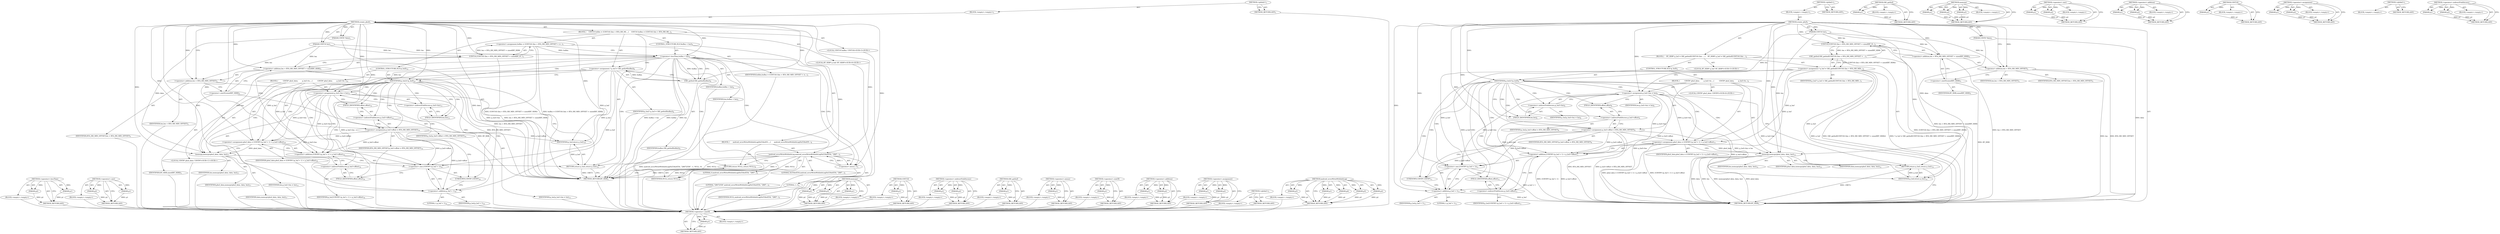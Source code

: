 digraph "android_errorWriteWithInfoLog" {
vulnerable_97 [label=<(METHOD,&lt;operator&gt;.sizeOf)>];
vulnerable_98 [label=<(PARAM,p1)>];
vulnerable_99 [label=<(BLOCK,&lt;empty&gt;,&lt;empty&gt;)>];
vulnerable_100 [label=<(METHOD_RETURN,ANY)>];
vulnerable_6 [label=<(METHOD,&lt;global&gt;)<SUB>1</SUB>>];
vulnerable_7 [label=<(BLOCK,&lt;empty&gt;,&lt;empty&gt;)<SUB>1</SUB>>];
vulnerable_8 [label=<(METHOD,create_pbuf)<SUB>1</SUB>>];
vulnerable_9 [label=<(PARAM,UINT16 len)<SUB>1</SUB>>];
vulnerable_10 [label=<(PARAM,UINT8 *data)<SUB>1</SUB>>];
vulnerable_11 [label=<(BLOCK,{
    BT_HDR* p_buf = GKI_getbuf((UINT16) (len ...,{
    BT_HDR* p_buf = GKI_getbuf((UINT16) (len ...)<SUB>2</SUB>>];
vulnerable_12 [label="<(LOCAL,BT_HDR* p_buf: BT_HDR*)<SUB>3</SUB>>"];
vulnerable_13 [label=<(&lt;operator&gt;.assignment,* p_buf = GKI_getbuf((UINT16) (len + BTA_HH_MIN...)<SUB>3</SUB>>];
vulnerable_14 [label=<(IDENTIFIER,p_buf,* p_buf = GKI_getbuf((UINT16) (len + BTA_HH_MIN...)<SUB>3</SUB>>];
vulnerable_15 [label=<(GKI_getbuf,GKI_getbuf((UINT16) (len + BTA_HH_MIN_OFFSET + ...)<SUB>3</SUB>>];
vulnerable_16 [label=<(UINT16,(UINT16) (len + BTA_HH_MIN_OFFSET + sizeof(BT_H...)<SUB>3</SUB>>];
vulnerable_17 [label=<(&lt;operator&gt;.addition,len + BTA_HH_MIN_OFFSET + sizeof(BT_HDR))<SUB>3</SUB>>];
vulnerable_18 [label=<(&lt;operator&gt;.addition,len + BTA_HH_MIN_OFFSET)<SUB>3</SUB>>];
vulnerable_19 [label=<(IDENTIFIER,len,len + BTA_HH_MIN_OFFSET)<SUB>3</SUB>>];
vulnerable_20 [label=<(IDENTIFIER,BTA_HH_MIN_OFFSET,len + BTA_HH_MIN_OFFSET)<SUB>3</SUB>>];
vulnerable_21 [label=<(&lt;operator&gt;.sizeOf,sizeof(BT_HDR))<SUB>3</SUB>>];
vulnerable_22 [label=<(IDENTIFIER,BT_HDR,sizeof(BT_HDR))<SUB>3</SUB>>];
vulnerable_23 [label=<(CONTROL_STRUCTURE,IF,if (p_buf))<SUB>5</SUB>>];
vulnerable_24 [label=<(IDENTIFIER,p_buf,if (p_buf))<SUB>5</SUB>>];
vulnerable_25 [label=<(BLOCK,{
         UINT8* pbuf_data;

        p_buf-&gt;le...,{
         UINT8* pbuf_data;

        p_buf-&gt;le...)<SUB>5</SUB>>];
vulnerable_26 [label="<(LOCAL,UINT8* pbuf_data: UINT8*)<SUB>6</SUB>>"];
vulnerable_27 [label=<(&lt;operator&gt;.assignment,p_buf-&gt;len = len)<SUB>8</SUB>>];
vulnerable_28 [label=<(&lt;operator&gt;.indirectFieldAccess,p_buf-&gt;len)<SUB>8</SUB>>];
vulnerable_29 [label=<(IDENTIFIER,p_buf,p_buf-&gt;len = len)<SUB>8</SUB>>];
vulnerable_30 [label=<(FIELD_IDENTIFIER,len,len)<SUB>8</SUB>>];
vulnerable_31 [label=<(IDENTIFIER,len,p_buf-&gt;len = len)<SUB>8</SUB>>];
vulnerable_32 [label=<(&lt;operator&gt;.assignment,p_buf-&gt;offset = BTA_HH_MIN_OFFSET)<SUB>9</SUB>>];
vulnerable_33 [label=<(&lt;operator&gt;.indirectFieldAccess,p_buf-&gt;offset)<SUB>9</SUB>>];
vulnerable_34 [label=<(IDENTIFIER,p_buf,p_buf-&gt;offset = BTA_HH_MIN_OFFSET)<SUB>9</SUB>>];
vulnerable_35 [label=<(FIELD_IDENTIFIER,offset,offset)<SUB>9</SUB>>];
vulnerable_36 [label=<(IDENTIFIER,BTA_HH_MIN_OFFSET,p_buf-&gt;offset = BTA_HH_MIN_OFFSET)<SUB>9</SUB>>];
vulnerable_37 [label=<(&lt;operator&gt;.assignment,pbuf_data = (UINT8*) (p_buf + 1) + p_buf-&gt;offset)<SUB>11</SUB>>];
vulnerable_38 [label=<(IDENTIFIER,pbuf_data,pbuf_data = (UINT8*) (p_buf + 1) + p_buf-&gt;offset)<SUB>11</SUB>>];
vulnerable_39 [label=<(&lt;operator&gt;.addition,(UINT8*) (p_buf + 1) + p_buf-&gt;offset)<SUB>11</SUB>>];
vulnerable_40 [label=<(&lt;operator&gt;.cast,(UINT8*) (p_buf + 1))<SUB>11</SUB>>];
vulnerable_41 [label=<(UNKNOWN,UINT8*,UINT8*)<SUB>11</SUB>>];
vulnerable_42 [label=<(&lt;operator&gt;.addition,p_buf + 1)<SUB>11</SUB>>];
vulnerable_43 [label=<(IDENTIFIER,p_buf,p_buf + 1)<SUB>11</SUB>>];
vulnerable_44 [label=<(LITERAL,1,p_buf + 1)<SUB>11</SUB>>];
vulnerable_45 [label=<(&lt;operator&gt;.indirectFieldAccess,p_buf-&gt;offset)<SUB>11</SUB>>];
vulnerable_46 [label=<(IDENTIFIER,p_buf,(UINT8*) (p_buf + 1) + p_buf-&gt;offset)<SUB>11</SUB>>];
vulnerable_47 [label=<(FIELD_IDENTIFIER,offset,offset)<SUB>11</SUB>>];
vulnerable_48 [label=<(memcpy,memcpy(pbuf_data, data, len))<SUB>12</SUB>>];
vulnerable_49 [label=<(IDENTIFIER,pbuf_data,memcpy(pbuf_data, data, len))<SUB>12</SUB>>];
vulnerable_50 [label=<(IDENTIFIER,data,memcpy(pbuf_data, data, len))<SUB>12</SUB>>];
vulnerable_51 [label=<(IDENTIFIER,len,memcpy(pbuf_data, data, len))<SUB>12</SUB>>];
vulnerable_52 [label=<(RETURN,return p_buf;,return p_buf;)<SUB>14</SUB>>];
vulnerable_53 [label=<(IDENTIFIER,p_buf,return p_buf;)<SUB>14</SUB>>];
vulnerable_54 [label=<(METHOD_RETURN,BT_HDR)<SUB>1</SUB>>];
vulnerable_56 [label=<(METHOD_RETURN,ANY)<SUB>1</SUB>>];
vulnerable_84 [label=<(METHOD,GKI_getbuf)>];
vulnerable_85 [label=<(PARAM,p1)>];
vulnerable_86 [label=<(BLOCK,&lt;empty&gt;,&lt;empty&gt;)>];
vulnerable_87 [label=<(METHOD_RETURN,ANY)>];
vulnerable_111 [label=<(METHOD,memcpy)>];
vulnerable_112 [label=<(PARAM,p1)>];
vulnerable_113 [label=<(PARAM,p2)>];
vulnerable_114 [label=<(PARAM,p3)>];
vulnerable_115 [label=<(BLOCK,&lt;empty&gt;,&lt;empty&gt;)>];
vulnerable_116 [label=<(METHOD_RETURN,ANY)>];
vulnerable_106 [label=<(METHOD,&lt;operator&gt;.cast)>];
vulnerable_107 [label=<(PARAM,p1)>];
vulnerable_108 [label=<(PARAM,p2)>];
vulnerable_109 [label=<(BLOCK,&lt;empty&gt;,&lt;empty&gt;)>];
vulnerable_110 [label=<(METHOD_RETURN,ANY)>];
vulnerable_92 [label=<(METHOD,&lt;operator&gt;.addition)>];
vulnerable_93 [label=<(PARAM,p1)>];
vulnerable_94 [label=<(PARAM,p2)>];
vulnerable_95 [label=<(BLOCK,&lt;empty&gt;,&lt;empty&gt;)>];
vulnerable_96 [label=<(METHOD_RETURN,ANY)>];
vulnerable_88 [label=<(METHOD,UINT16)>];
vulnerable_89 [label=<(PARAM,p1)>];
vulnerable_90 [label=<(BLOCK,&lt;empty&gt;,&lt;empty&gt;)>];
vulnerable_91 [label=<(METHOD_RETURN,ANY)>];
vulnerable_79 [label=<(METHOD,&lt;operator&gt;.assignment)>];
vulnerable_80 [label=<(PARAM,p1)>];
vulnerable_81 [label=<(PARAM,p2)>];
vulnerable_82 [label=<(BLOCK,&lt;empty&gt;,&lt;empty&gt;)>];
vulnerable_83 [label=<(METHOD_RETURN,ANY)>];
vulnerable_73 [label=<(METHOD,&lt;global&gt;)<SUB>1</SUB>>];
vulnerable_74 [label=<(BLOCK,&lt;empty&gt;,&lt;empty&gt;)>];
vulnerable_75 [label=<(METHOD_RETURN,ANY)>];
vulnerable_101 [label=<(METHOD,&lt;operator&gt;.indirectFieldAccess)>];
vulnerable_102 [label=<(PARAM,p1)>];
vulnerable_103 [label=<(PARAM,p2)>];
vulnerable_104 [label=<(BLOCK,&lt;empty&gt;,&lt;empty&gt;)>];
vulnerable_105 [label=<(METHOD_RETURN,ANY)>];
fixed_117 [label=<(METHOD,&lt;operator&gt;.lessThan)>];
fixed_118 [label=<(PARAM,p1)>];
fixed_119 [label=<(PARAM,p2)>];
fixed_120 [label=<(BLOCK,&lt;empty&gt;,&lt;empty&gt;)>];
fixed_121 [label=<(METHOD_RETURN,ANY)>];
fixed_143 [label=<(METHOD,&lt;operator&gt;.cast)>];
fixed_144 [label=<(PARAM,p1)>];
fixed_145 [label=<(PARAM,p2)>];
fixed_146 [label=<(BLOCK,&lt;empty&gt;,&lt;empty&gt;)>];
fixed_147 [label=<(METHOD_RETURN,ANY)>];
fixed_6 [label=<(METHOD,&lt;global&gt;)<SUB>1</SUB>>];
fixed_7 [label=<(BLOCK,&lt;empty&gt;,&lt;empty&gt;)<SUB>1</SUB>>];
fixed_8 [label=<(METHOD,create_pbuf)<SUB>1</SUB>>];
fixed_9 [label=<(PARAM,UINT16 len)<SUB>1</SUB>>];
fixed_10 [label=<(PARAM,UINT8 *data)<SUB>1</SUB>>];
fixed_11 [label=<(BLOCK,{
    UINT16 buflen = (UINT16) (len + BTA_HH_MI...,{
    UINT16 buflen = (UINT16) (len + BTA_HH_MI...)<SUB>2</SUB>>];
fixed_12 [label="<(LOCAL,UINT16 buflen: UINT16)<SUB>3</SUB>>"];
fixed_13 [label=<(&lt;operator&gt;.assignment,buflen = (UINT16) (len + BTA_HH_MIN_OFFSET + si...)<SUB>3</SUB>>];
fixed_14 [label=<(IDENTIFIER,buflen,buflen = (UINT16) (len + BTA_HH_MIN_OFFSET + si...)<SUB>3</SUB>>];
fixed_15 [label=<(UINT16,(UINT16) (len + BTA_HH_MIN_OFFSET + sizeof(BT_H...)<SUB>3</SUB>>];
fixed_16 [label=<(&lt;operator&gt;.addition,len + BTA_HH_MIN_OFFSET + sizeof(BT_HDR))<SUB>3</SUB>>];
fixed_17 [label=<(&lt;operator&gt;.addition,len + BTA_HH_MIN_OFFSET)<SUB>3</SUB>>];
fixed_18 [label=<(IDENTIFIER,len,len + BTA_HH_MIN_OFFSET)<SUB>3</SUB>>];
fixed_19 [label=<(IDENTIFIER,BTA_HH_MIN_OFFSET,len + BTA_HH_MIN_OFFSET)<SUB>3</SUB>>];
fixed_20 [label=<(&lt;operator&gt;.sizeOf,sizeof(BT_HDR))<SUB>3</SUB>>];
fixed_21 [label=<(IDENTIFIER,BT_HDR,sizeof(BT_HDR))<SUB>3</SUB>>];
fixed_22 [label=<(CONTROL_STRUCTURE,IF,if (buflen &lt; len))<SUB>4</SUB>>];
fixed_23 [label=<(&lt;operator&gt;.lessThan,buflen &lt; len)<SUB>4</SUB>>];
fixed_24 [label=<(IDENTIFIER,buflen,buflen &lt; len)<SUB>4</SUB>>];
fixed_25 [label=<(IDENTIFIER,len,buflen &lt; len)<SUB>4</SUB>>];
fixed_26 [label=<(BLOCK,{
      android_errorWriteWithInfoLog(0x534e455...,{
      android_errorWriteWithInfoLog(0x534e455...)<SUB>4</SUB>>];
fixed_27 [label=<(android_errorWriteWithInfoLog,android_errorWriteWithInfoLog(0x534e4554, &quot;2867...)<SUB>5</SUB>>];
fixed_28 [label=<(LITERAL,0x534e4554,android_errorWriteWithInfoLog(0x534e4554, &quot;2867...)<SUB>5</SUB>>];
fixed_29 [label=<(LITERAL,&quot;28672558&quot;,android_errorWriteWithInfoLog(0x534e4554, &quot;2867...)<SUB>5</SUB>>];
fixed_30 [label=<(&lt;operator&gt;.minus,-1)<SUB>5</SUB>>];
fixed_31 [label=<(LITERAL,1,-1)<SUB>5</SUB>>];
fixed_32 [label=<(IDENTIFIER,NULL,android_errorWriteWithInfoLog(0x534e4554, &quot;2867...)<SUB>5</SUB>>];
fixed_33 [label=<(LITERAL,0,android_errorWriteWithInfoLog(0x534e4554, &quot;2867...)<SUB>5</SUB>>];
fixed_34 [label=<(RETURN,return NULL;,return NULL;)<SUB>6</SUB>>];
fixed_35 [label=<(IDENTIFIER,NULL,return NULL;)<SUB>6</SUB>>];
fixed_36 [label="<(LOCAL,BT_HDR* p_buf: BT_HDR*)<SUB>8</SUB>>"];
fixed_37 [label=<(&lt;operator&gt;.assignment,* p_buf = GKI_getbuf(buflen))<SUB>8</SUB>>];
fixed_38 [label=<(IDENTIFIER,p_buf,* p_buf = GKI_getbuf(buflen))<SUB>8</SUB>>];
fixed_39 [label=<(GKI_getbuf,GKI_getbuf(buflen))<SUB>8</SUB>>];
fixed_40 [label=<(IDENTIFIER,buflen,GKI_getbuf(buflen))<SUB>8</SUB>>];
fixed_41 [label=<(CONTROL_STRUCTURE,IF,if (p_buf))<SUB>10</SUB>>];
fixed_42 [label=<(IDENTIFIER,p_buf,if (p_buf))<SUB>10</SUB>>];
fixed_43 [label=<(BLOCK,{
         UINT8* pbuf_data;

        p_buf-&gt;le...,{
         UINT8* pbuf_data;

        p_buf-&gt;le...)<SUB>10</SUB>>];
fixed_44 [label="<(LOCAL,UINT8* pbuf_data: UINT8*)<SUB>11</SUB>>"];
fixed_45 [label=<(&lt;operator&gt;.assignment,p_buf-&gt;len = len)<SUB>13</SUB>>];
fixed_46 [label=<(&lt;operator&gt;.indirectFieldAccess,p_buf-&gt;len)<SUB>13</SUB>>];
fixed_47 [label=<(IDENTIFIER,p_buf,p_buf-&gt;len = len)<SUB>13</SUB>>];
fixed_48 [label=<(FIELD_IDENTIFIER,len,len)<SUB>13</SUB>>];
fixed_49 [label=<(IDENTIFIER,len,p_buf-&gt;len = len)<SUB>13</SUB>>];
fixed_50 [label=<(&lt;operator&gt;.assignment,p_buf-&gt;offset = BTA_HH_MIN_OFFSET)<SUB>14</SUB>>];
fixed_51 [label=<(&lt;operator&gt;.indirectFieldAccess,p_buf-&gt;offset)<SUB>14</SUB>>];
fixed_52 [label=<(IDENTIFIER,p_buf,p_buf-&gt;offset = BTA_HH_MIN_OFFSET)<SUB>14</SUB>>];
fixed_53 [label=<(FIELD_IDENTIFIER,offset,offset)<SUB>14</SUB>>];
fixed_54 [label=<(IDENTIFIER,BTA_HH_MIN_OFFSET,p_buf-&gt;offset = BTA_HH_MIN_OFFSET)<SUB>14</SUB>>];
fixed_55 [label=<(&lt;operator&gt;.assignment,pbuf_data = (UINT8*) (p_buf + 1) + p_buf-&gt;offset)<SUB>16</SUB>>];
fixed_56 [label=<(IDENTIFIER,pbuf_data,pbuf_data = (UINT8*) (p_buf + 1) + p_buf-&gt;offset)<SUB>16</SUB>>];
fixed_57 [label=<(&lt;operator&gt;.addition,(UINT8*) (p_buf + 1) + p_buf-&gt;offset)<SUB>16</SUB>>];
fixed_58 [label=<(&lt;operator&gt;.cast,(UINT8*) (p_buf + 1))<SUB>16</SUB>>];
fixed_59 [label=<(UNKNOWN,UINT8*,UINT8*)<SUB>16</SUB>>];
fixed_60 [label=<(&lt;operator&gt;.addition,p_buf + 1)<SUB>16</SUB>>];
fixed_61 [label=<(IDENTIFIER,p_buf,p_buf + 1)<SUB>16</SUB>>];
fixed_62 [label=<(LITERAL,1,p_buf + 1)<SUB>16</SUB>>];
fixed_63 [label=<(&lt;operator&gt;.indirectFieldAccess,p_buf-&gt;offset)<SUB>16</SUB>>];
fixed_64 [label=<(IDENTIFIER,p_buf,(UINT8*) (p_buf + 1) + p_buf-&gt;offset)<SUB>16</SUB>>];
fixed_65 [label=<(FIELD_IDENTIFIER,offset,offset)<SUB>16</SUB>>];
fixed_66 [label=<(memcpy,memcpy(pbuf_data, data, len))<SUB>17</SUB>>];
fixed_67 [label=<(IDENTIFIER,pbuf_data,memcpy(pbuf_data, data, len))<SUB>17</SUB>>];
fixed_68 [label=<(IDENTIFIER,data,memcpy(pbuf_data, data, len))<SUB>17</SUB>>];
fixed_69 [label=<(IDENTIFIER,len,memcpy(pbuf_data, data, len))<SUB>17</SUB>>];
fixed_70 [label=<(RETURN,return p_buf;,return p_buf;)<SUB>19</SUB>>];
fixed_71 [label=<(IDENTIFIER,p_buf,return p_buf;)<SUB>19</SUB>>];
fixed_72 [label=<(METHOD_RETURN,BT_HDR)<SUB>1</SUB>>];
fixed_74 [label=<(METHOD_RETURN,ANY)<SUB>1</SUB>>];
fixed_148 [label=<(METHOD,memcpy)>];
fixed_149 [label=<(PARAM,p1)>];
fixed_150 [label=<(PARAM,p2)>];
fixed_151 [label=<(PARAM,p3)>];
fixed_152 [label=<(BLOCK,&lt;empty&gt;,&lt;empty&gt;)>];
fixed_153 [label=<(METHOD_RETURN,ANY)>];
fixed_104 [label=<(METHOD,UINT16)>];
fixed_105 [label=<(PARAM,p1)>];
fixed_106 [label=<(BLOCK,&lt;empty&gt;,&lt;empty&gt;)>];
fixed_107 [label=<(METHOD_RETURN,ANY)>];
fixed_138 [label=<(METHOD,&lt;operator&gt;.indirectFieldAccess)>];
fixed_139 [label=<(PARAM,p1)>];
fixed_140 [label=<(PARAM,p2)>];
fixed_141 [label=<(BLOCK,&lt;empty&gt;,&lt;empty&gt;)>];
fixed_142 [label=<(METHOD_RETURN,ANY)>];
fixed_134 [label=<(METHOD,GKI_getbuf)>];
fixed_135 [label=<(PARAM,p1)>];
fixed_136 [label=<(BLOCK,&lt;empty&gt;,&lt;empty&gt;)>];
fixed_137 [label=<(METHOD_RETURN,ANY)>];
fixed_130 [label=<(METHOD,&lt;operator&gt;.minus)>];
fixed_131 [label=<(PARAM,p1)>];
fixed_132 [label=<(BLOCK,&lt;empty&gt;,&lt;empty&gt;)>];
fixed_133 [label=<(METHOD_RETURN,ANY)>];
fixed_113 [label=<(METHOD,&lt;operator&gt;.sizeOf)>];
fixed_114 [label=<(PARAM,p1)>];
fixed_115 [label=<(BLOCK,&lt;empty&gt;,&lt;empty&gt;)>];
fixed_116 [label=<(METHOD_RETURN,ANY)>];
fixed_108 [label=<(METHOD,&lt;operator&gt;.addition)>];
fixed_109 [label=<(PARAM,p1)>];
fixed_110 [label=<(PARAM,p2)>];
fixed_111 [label=<(BLOCK,&lt;empty&gt;,&lt;empty&gt;)>];
fixed_112 [label=<(METHOD_RETURN,ANY)>];
fixed_99 [label=<(METHOD,&lt;operator&gt;.assignment)>];
fixed_100 [label=<(PARAM,p1)>];
fixed_101 [label=<(PARAM,p2)>];
fixed_102 [label=<(BLOCK,&lt;empty&gt;,&lt;empty&gt;)>];
fixed_103 [label=<(METHOD_RETURN,ANY)>];
fixed_93 [label=<(METHOD,&lt;global&gt;)<SUB>1</SUB>>];
fixed_94 [label=<(BLOCK,&lt;empty&gt;,&lt;empty&gt;)>];
fixed_95 [label=<(METHOD_RETURN,ANY)>];
fixed_122 [label=<(METHOD,android_errorWriteWithInfoLog)>];
fixed_123 [label=<(PARAM,p1)>];
fixed_124 [label=<(PARAM,p2)>];
fixed_125 [label=<(PARAM,p3)>];
fixed_126 [label=<(PARAM,p4)>];
fixed_127 [label=<(PARAM,p5)>];
fixed_128 [label=<(BLOCK,&lt;empty&gt;,&lt;empty&gt;)>];
fixed_129 [label=<(METHOD_RETURN,ANY)>];
vulnerable_97 -> vulnerable_98  [key=0, label="AST: "];
vulnerable_97 -> vulnerable_98  [key=1, label="DDG: "];
vulnerable_97 -> vulnerable_99  [key=0, label="AST: "];
vulnerable_97 -> vulnerable_100  [key=0, label="AST: "];
vulnerable_97 -> vulnerable_100  [key=1, label="CFG: "];
vulnerable_98 -> vulnerable_100  [key=0, label="DDG: p1"];
vulnerable_6 -> vulnerable_7  [key=0, label="AST: "];
vulnerable_6 -> vulnerable_56  [key=0, label="AST: "];
vulnerable_6 -> vulnerable_56  [key=1, label="CFG: "];
vulnerable_7 -> vulnerable_8  [key=0, label="AST: "];
vulnerable_8 -> vulnerable_9  [key=0, label="AST: "];
vulnerable_8 -> vulnerable_9  [key=1, label="DDG: "];
vulnerable_8 -> vulnerable_10  [key=0, label="AST: "];
vulnerable_8 -> vulnerable_10  [key=1, label="DDG: "];
vulnerable_8 -> vulnerable_11  [key=0, label="AST: "];
vulnerable_8 -> vulnerable_54  [key=0, label="AST: "];
vulnerable_8 -> vulnerable_18  [key=0, label="CFG: "];
vulnerable_8 -> vulnerable_18  [key=1, label="DDG: "];
vulnerable_8 -> vulnerable_24  [key=0, label="DDG: "];
vulnerable_8 -> vulnerable_53  [key=0, label="DDG: "];
vulnerable_8 -> vulnerable_27  [key=0, label="DDG: "];
vulnerable_8 -> vulnerable_32  [key=0, label="DDG: "];
vulnerable_8 -> vulnerable_37  [key=0, label="DDG: "];
vulnerable_8 -> vulnerable_16  [key=0, label="DDG: "];
vulnerable_8 -> vulnerable_48  [key=0, label="DDG: "];
vulnerable_8 -> vulnerable_17  [key=0, label="DDG: "];
vulnerable_8 -> vulnerable_39  [key=0, label="DDG: "];
vulnerable_8 -> vulnerable_40  [key=0, label="DDG: "];
vulnerable_8 -> vulnerable_42  [key=0, label="DDG: "];
vulnerable_9 -> vulnerable_27  [key=0, label="DDG: len"];
vulnerable_9 -> vulnerable_16  [key=0, label="DDG: len"];
vulnerable_9 -> vulnerable_48  [key=0, label="DDG: len"];
vulnerable_9 -> vulnerable_17  [key=0, label="DDG: len"];
vulnerable_9 -> vulnerable_18  [key=0, label="DDG: len"];
vulnerable_10 -> vulnerable_54  [key=0, label="DDG: data"];
vulnerable_10 -> vulnerable_48  [key=0, label="DDG: data"];
vulnerable_11 -> vulnerable_12  [key=0, label="AST: "];
vulnerable_11 -> vulnerable_13  [key=0, label="AST: "];
vulnerable_11 -> vulnerable_23  [key=0, label="AST: "];
vulnerable_11 -> vulnerable_52  [key=0, label="AST: "];
vulnerable_13 -> vulnerable_14  [key=0, label="AST: "];
vulnerable_13 -> vulnerable_15  [key=0, label="AST: "];
vulnerable_13 -> vulnerable_24  [key=0, label="CFG: "];
vulnerable_13 -> vulnerable_54  [key=0, label="DDG: p_buf"];
vulnerable_13 -> vulnerable_54  [key=1, label="DDG: GKI_getbuf((UINT16) (len + BTA_HH_MIN_OFFSET + sizeof(BT_HDR)))"];
vulnerable_13 -> vulnerable_54  [key=2, label="DDG: * p_buf = GKI_getbuf((UINT16) (len + BTA_HH_MIN_OFFSET + sizeof(BT_HDR)))"];
vulnerable_13 -> vulnerable_53  [key=0, label="DDG: p_buf"];
vulnerable_13 -> vulnerable_37  [key=0, label="DDG: p_buf"];
vulnerable_13 -> vulnerable_39  [key=0, label="DDG: p_buf"];
vulnerable_13 -> vulnerable_40  [key=0, label="DDG: p_buf"];
vulnerable_13 -> vulnerable_42  [key=0, label="DDG: p_buf"];
vulnerable_15 -> vulnerable_16  [key=0, label="AST: "];
vulnerable_15 -> vulnerable_13  [key=0, label="CFG: "];
vulnerable_15 -> vulnerable_13  [key=1, label="DDG: (UINT16) (len + BTA_HH_MIN_OFFSET + sizeof(BT_HDR))"];
vulnerable_15 -> vulnerable_54  [key=0, label="DDG: (UINT16) (len + BTA_HH_MIN_OFFSET + sizeof(BT_HDR))"];
vulnerable_16 -> vulnerable_17  [key=0, label="AST: "];
vulnerable_16 -> vulnerable_15  [key=0, label="CFG: "];
vulnerable_16 -> vulnerable_15  [key=1, label="DDG: len + BTA_HH_MIN_OFFSET + sizeof(BT_HDR)"];
vulnerable_16 -> vulnerable_54  [key=0, label="DDG: len + BTA_HH_MIN_OFFSET + sizeof(BT_HDR)"];
vulnerable_17 -> vulnerable_18  [key=0, label="AST: "];
vulnerable_17 -> vulnerable_21  [key=0, label="AST: "];
vulnerable_17 -> vulnerable_16  [key=0, label="CFG: "];
vulnerable_17 -> vulnerable_54  [key=0, label="DDG: len + BTA_HH_MIN_OFFSET"];
vulnerable_18 -> vulnerable_19  [key=0, label="AST: "];
vulnerable_18 -> vulnerable_20  [key=0, label="AST: "];
vulnerable_18 -> vulnerable_21  [key=0, label="CFG: "];
vulnerable_18 -> vulnerable_54  [key=0, label="DDG: len"];
vulnerable_18 -> vulnerable_54  [key=1, label="DDG: BTA_HH_MIN_OFFSET"];
vulnerable_21 -> vulnerable_22  [key=0, label="AST: "];
vulnerable_21 -> vulnerable_17  [key=0, label="CFG: "];
vulnerable_21 -> vulnerable_54  [key=0, label="DDG: BT_HDR"];
vulnerable_23 -> vulnerable_24  [key=0, label="AST: "];
vulnerable_23 -> vulnerable_25  [key=0, label="AST: "];
vulnerable_24 -> vulnerable_30  [key=0, label="CFG: "];
vulnerable_24 -> vulnerable_30  [key=1, label="CDG: "];
vulnerable_24 -> vulnerable_52  [key=0, label="CFG: "];
vulnerable_24 -> vulnerable_47  [key=0, label="CDG: "];
vulnerable_24 -> vulnerable_48  [key=0, label="CDG: "];
vulnerable_24 -> vulnerable_32  [key=0, label="CDG: "];
vulnerable_24 -> vulnerable_33  [key=0, label="CDG: "];
vulnerable_24 -> vulnerable_42  [key=0, label="CDG: "];
vulnerable_24 -> vulnerable_28  [key=0, label="CDG: "];
vulnerable_24 -> vulnerable_37  [key=0, label="CDG: "];
vulnerable_24 -> vulnerable_41  [key=0, label="CDG: "];
vulnerable_24 -> vulnerable_45  [key=0, label="CDG: "];
vulnerable_24 -> vulnerable_27  [key=0, label="CDG: "];
vulnerable_24 -> vulnerable_40  [key=0, label="CDG: "];
vulnerable_24 -> vulnerable_35  [key=0, label="CDG: "];
vulnerable_24 -> vulnerable_39  [key=0, label="CDG: "];
vulnerable_25 -> vulnerable_26  [key=0, label="AST: "];
vulnerable_25 -> vulnerable_27  [key=0, label="AST: "];
vulnerable_25 -> vulnerable_32  [key=0, label="AST: "];
vulnerable_25 -> vulnerable_37  [key=0, label="AST: "];
vulnerable_25 -> vulnerable_48  [key=0, label="AST: "];
vulnerable_27 -> vulnerable_28  [key=0, label="AST: "];
vulnerable_27 -> vulnerable_31  [key=0, label="AST: "];
vulnerable_27 -> vulnerable_35  [key=0, label="CFG: "];
vulnerable_27 -> vulnerable_54  [key=0, label="DDG: p_buf-&gt;len"];
vulnerable_27 -> vulnerable_54  [key=1, label="DDG: p_buf-&gt;len = len"];
vulnerable_27 -> vulnerable_53  [key=0, label="DDG: p_buf-&gt;len"];
vulnerable_27 -> vulnerable_37  [key=0, label="DDG: p_buf-&gt;len"];
vulnerable_27 -> vulnerable_39  [key=0, label="DDG: p_buf-&gt;len"];
vulnerable_27 -> vulnerable_40  [key=0, label="DDG: p_buf-&gt;len"];
vulnerable_27 -> vulnerable_42  [key=0, label="DDG: p_buf-&gt;len"];
vulnerable_28 -> vulnerable_29  [key=0, label="AST: "];
vulnerable_28 -> vulnerable_30  [key=0, label="AST: "];
vulnerable_28 -> vulnerable_27  [key=0, label="CFG: "];
vulnerable_30 -> vulnerable_28  [key=0, label="CFG: "];
vulnerable_32 -> vulnerable_33  [key=0, label="AST: "];
vulnerable_32 -> vulnerable_36  [key=0, label="AST: "];
vulnerable_32 -> vulnerable_41  [key=0, label="CFG: "];
vulnerable_32 -> vulnerable_54  [key=0, label="DDG: BTA_HH_MIN_OFFSET"];
vulnerable_32 -> vulnerable_54  [key=1, label="DDG: p_buf-&gt;offset = BTA_HH_MIN_OFFSET"];
vulnerable_32 -> vulnerable_53  [key=0, label="DDG: p_buf-&gt;offset"];
vulnerable_32 -> vulnerable_37  [key=0, label="DDG: p_buf-&gt;offset"];
vulnerable_32 -> vulnerable_39  [key=0, label="DDG: p_buf-&gt;offset"];
vulnerable_32 -> vulnerable_40  [key=0, label="DDG: p_buf-&gt;offset"];
vulnerable_32 -> vulnerable_42  [key=0, label="DDG: p_buf-&gt;offset"];
vulnerable_33 -> vulnerable_34  [key=0, label="AST: "];
vulnerable_33 -> vulnerable_35  [key=0, label="AST: "];
vulnerable_33 -> vulnerable_32  [key=0, label="CFG: "];
vulnerable_35 -> vulnerable_33  [key=0, label="CFG: "];
vulnerable_37 -> vulnerable_38  [key=0, label="AST: "];
vulnerable_37 -> vulnerable_39  [key=0, label="AST: "];
vulnerable_37 -> vulnerable_48  [key=0, label="CFG: "];
vulnerable_37 -> vulnerable_48  [key=1, label="DDG: pbuf_data"];
vulnerable_37 -> vulnerable_54  [key=0, label="DDG: (UINT8*) (p_buf + 1) + p_buf-&gt;offset"];
vulnerable_37 -> vulnerable_54  [key=1, label="DDG: pbuf_data = (UINT8*) (p_buf + 1) + p_buf-&gt;offset"];
vulnerable_39 -> vulnerable_40  [key=0, label="AST: "];
vulnerable_39 -> vulnerable_45  [key=0, label="AST: "];
vulnerable_39 -> vulnerable_37  [key=0, label="CFG: "];
vulnerable_39 -> vulnerable_54  [key=0, label="DDG: (UINT8*) (p_buf + 1)"];
vulnerable_39 -> vulnerable_54  [key=1, label="DDG: p_buf-&gt;offset"];
vulnerable_40 -> vulnerable_41  [key=0, label="AST: "];
vulnerable_40 -> vulnerable_42  [key=0, label="AST: "];
vulnerable_40 -> vulnerable_47  [key=0, label="CFG: "];
vulnerable_40 -> vulnerable_54  [key=0, label="DDG: p_buf + 1"];
vulnerable_41 -> vulnerable_42  [key=0, label="CFG: "];
vulnerable_42 -> vulnerable_43  [key=0, label="AST: "];
vulnerable_42 -> vulnerable_44  [key=0, label="AST: "];
vulnerable_42 -> vulnerable_40  [key=0, label="CFG: "];
vulnerable_42 -> vulnerable_54  [key=0, label="DDG: p_buf"];
vulnerable_45 -> vulnerable_46  [key=0, label="AST: "];
vulnerable_45 -> vulnerable_47  [key=0, label="AST: "];
vulnerable_45 -> vulnerable_39  [key=0, label="CFG: "];
vulnerable_47 -> vulnerable_45  [key=0, label="CFG: "];
vulnerable_48 -> vulnerable_49  [key=0, label="AST: "];
vulnerable_48 -> vulnerable_50  [key=0, label="AST: "];
vulnerable_48 -> vulnerable_51  [key=0, label="AST: "];
vulnerable_48 -> vulnerable_52  [key=0, label="CFG: "];
vulnerable_48 -> vulnerable_54  [key=0, label="DDG: pbuf_data"];
vulnerable_48 -> vulnerable_54  [key=1, label="DDG: data"];
vulnerable_48 -> vulnerable_54  [key=2, label="DDG: len"];
vulnerable_48 -> vulnerable_54  [key=3, label="DDG: memcpy(pbuf_data, data, len)"];
vulnerable_52 -> vulnerable_53  [key=0, label="AST: "];
vulnerable_52 -> vulnerable_54  [key=0, label="CFG: "];
vulnerable_52 -> vulnerable_54  [key=1, label="DDG: &lt;RET&gt;"];
vulnerable_53 -> vulnerable_52  [key=0, label="DDG: p_buf"];
vulnerable_84 -> vulnerable_85  [key=0, label="AST: "];
vulnerable_84 -> vulnerable_85  [key=1, label="DDG: "];
vulnerable_84 -> vulnerable_86  [key=0, label="AST: "];
vulnerable_84 -> vulnerable_87  [key=0, label="AST: "];
vulnerable_84 -> vulnerable_87  [key=1, label="CFG: "];
vulnerable_85 -> vulnerable_87  [key=0, label="DDG: p1"];
vulnerable_111 -> vulnerable_112  [key=0, label="AST: "];
vulnerable_111 -> vulnerable_112  [key=1, label="DDG: "];
vulnerable_111 -> vulnerable_115  [key=0, label="AST: "];
vulnerable_111 -> vulnerable_113  [key=0, label="AST: "];
vulnerable_111 -> vulnerable_113  [key=1, label="DDG: "];
vulnerable_111 -> vulnerable_116  [key=0, label="AST: "];
vulnerable_111 -> vulnerable_116  [key=1, label="CFG: "];
vulnerable_111 -> vulnerable_114  [key=0, label="AST: "];
vulnerable_111 -> vulnerable_114  [key=1, label="DDG: "];
vulnerable_112 -> vulnerable_116  [key=0, label="DDG: p1"];
vulnerable_113 -> vulnerable_116  [key=0, label="DDG: p2"];
vulnerable_114 -> vulnerable_116  [key=0, label="DDG: p3"];
vulnerable_106 -> vulnerable_107  [key=0, label="AST: "];
vulnerable_106 -> vulnerable_107  [key=1, label="DDG: "];
vulnerable_106 -> vulnerable_109  [key=0, label="AST: "];
vulnerable_106 -> vulnerable_108  [key=0, label="AST: "];
vulnerable_106 -> vulnerable_108  [key=1, label="DDG: "];
vulnerable_106 -> vulnerable_110  [key=0, label="AST: "];
vulnerable_106 -> vulnerable_110  [key=1, label="CFG: "];
vulnerable_107 -> vulnerable_110  [key=0, label="DDG: p1"];
vulnerable_108 -> vulnerable_110  [key=0, label="DDG: p2"];
vulnerable_92 -> vulnerable_93  [key=0, label="AST: "];
vulnerable_92 -> vulnerable_93  [key=1, label="DDG: "];
vulnerable_92 -> vulnerable_95  [key=0, label="AST: "];
vulnerable_92 -> vulnerable_94  [key=0, label="AST: "];
vulnerable_92 -> vulnerable_94  [key=1, label="DDG: "];
vulnerable_92 -> vulnerable_96  [key=0, label="AST: "];
vulnerable_92 -> vulnerable_96  [key=1, label="CFG: "];
vulnerable_93 -> vulnerable_96  [key=0, label="DDG: p1"];
vulnerable_94 -> vulnerable_96  [key=0, label="DDG: p2"];
vulnerable_88 -> vulnerable_89  [key=0, label="AST: "];
vulnerable_88 -> vulnerable_89  [key=1, label="DDG: "];
vulnerable_88 -> vulnerable_90  [key=0, label="AST: "];
vulnerable_88 -> vulnerable_91  [key=0, label="AST: "];
vulnerable_88 -> vulnerable_91  [key=1, label="CFG: "];
vulnerable_89 -> vulnerable_91  [key=0, label="DDG: p1"];
vulnerable_79 -> vulnerable_80  [key=0, label="AST: "];
vulnerable_79 -> vulnerable_80  [key=1, label="DDG: "];
vulnerable_79 -> vulnerable_82  [key=0, label="AST: "];
vulnerable_79 -> vulnerable_81  [key=0, label="AST: "];
vulnerable_79 -> vulnerable_81  [key=1, label="DDG: "];
vulnerable_79 -> vulnerable_83  [key=0, label="AST: "];
vulnerable_79 -> vulnerable_83  [key=1, label="CFG: "];
vulnerable_80 -> vulnerable_83  [key=0, label="DDG: p1"];
vulnerable_81 -> vulnerable_83  [key=0, label="DDG: p2"];
vulnerable_73 -> vulnerable_74  [key=0, label="AST: "];
vulnerable_73 -> vulnerable_75  [key=0, label="AST: "];
vulnerable_73 -> vulnerable_75  [key=1, label="CFG: "];
vulnerable_101 -> vulnerable_102  [key=0, label="AST: "];
vulnerable_101 -> vulnerable_102  [key=1, label="DDG: "];
vulnerable_101 -> vulnerable_104  [key=0, label="AST: "];
vulnerable_101 -> vulnerable_103  [key=0, label="AST: "];
vulnerable_101 -> vulnerable_103  [key=1, label="DDG: "];
vulnerable_101 -> vulnerable_105  [key=0, label="AST: "];
vulnerable_101 -> vulnerable_105  [key=1, label="CFG: "];
vulnerable_102 -> vulnerable_105  [key=0, label="DDG: p1"];
vulnerable_103 -> vulnerable_105  [key=0, label="DDG: p2"];
fixed_117 -> fixed_118  [key=0, label="AST: "];
fixed_117 -> fixed_118  [key=1, label="DDG: "];
fixed_117 -> fixed_120  [key=0, label="AST: "];
fixed_117 -> fixed_119  [key=0, label="AST: "];
fixed_117 -> fixed_119  [key=1, label="DDG: "];
fixed_117 -> fixed_121  [key=0, label="AST: "];
fixed_117 -> fixed_121  [key=1, label="CFG: "];
fixed_118 -> fixed_121  [key=0, label="DDG: p1"];
fixed_119 -> fixed_121  [key=0, label="DDG: p2"];
fixed_120 -> vulnerable_97  [key=0];
fixed_121 -> vulnerable_97  [key=0];
fixed_143 -> fixed_144  [key=0, label="AST: "];
fixed_143 -> fixed_144  [key=1, label="DDG: "];
fixed_143 -> fixed_146  [key=0, label="AST: "];
fixed_143 -> fixed_145  [key=0, label="AST: "];
fixed_143 -> fixed_145  [key=1, label="DDG: "];
fixed_143 -> fixed_147  [key=0, label="AST: "];
fixed_143 -> fixed_147  [key=1, label="CFG: "];
fixed_144 -> fixed_147  [key=0, label="DDG: p1"];
fixed_145 -> fixed_147  [key=0, label="DDG: p2"];
fixed_146 -> vulnerable_97  [key=0];
fixed_147 -> vulnerable_97  [key=0];
fixed_6 -> fixed_7  [key=0, label="AST: "];
fixed_6 -> fixed_74  [key=0, label="AST: "];
fixed_6 -> fixed_74  [key=1, label="CFG: "];
fixed_7 -> fixed_8  [key=0, label="AST: "];
fixed_8 -> fixed_9  [key=0, label="AST: "];
fixed_8 -> fixed_9  [key=1, label="DDG: "];
fixed_8 -> fixed_10  [key=0, label="AST: "];
fixed_8 -> fixed_10  [key=1, label="DDG: "];
fixed_8 -> fixed_11  [key=0, label="AST: "];
fixed_8 -> fixed_72  [key=0, label="AST: "];
fixed_8 -> fixed_17  [key=0, label="CFG: "];
fixed_8 -> fixed_17  [key=1, label="DDG: "];
fixed_8 -> fixed_42  [key=0, label="DDG: "];
fixed_8 -> fixed_71  [key=0, label="DDG: "];
fixed_8 -> fixed_15  [key=0, label="DDG: "];
fixed_8 -> fixed_23  [key=0, label="DDG: "];
fixed_8 -> fixed_39  [key=0, label="DDG: "];
fixed_8 -> fixed_45  [key=0, label="DDG: "];
fixed_8 -> fixed_50  [key=0, label="DDG: "];
fixed_8 -> fixed_55  [key=0, label="DDG: "];
fixed_8 -> fixed_16  [key=0, label="DDG: "];
fixed_8 -> fixed_27  [key=0, label="DDG: "];
fixed_8 -> fixed_35  [key=0, label="DDG: "];
fixed_8 -> fixed_66  [key=0, label="DDG: "];
fixed_8 -> fixed_30  [key=0, label="DDG: "];
fixed_8 -> fixed_57  [key=0, label="DDG: "];
fixed_8 -> fixed_58  [key=0, label="DDG: "];
fixed_8 -> fixed_60  [key=0, label="DDG: "];
fixed_9 -> fixed_15  [key=0, label="DDG: len"];
fixed_9 -> fixed_23  [key=0, label="DDG: len"];
fixed_9 -> fixed_16  [key=0, label="DDG: len"];
fixed_9 -> fixed_17  [key=0, label="DDG: len"];
fixed_10 -> fixed_72  [key=0, label="DDG: data"];
fixed_10 -> fixed_66  [key=0, label="DDG: data"];
fixed_11 -> fixed_12  [key=0, label="AST: "];
fixed_11 -> fixed_13  [key=0, label="AST: "];
fixed_11 -> fixed_22  [key=0, label="AST: "];
fixed_11 -> fixed_36  [key=0, label="AST: "];
fixed_11 -> fixed_37  [key=0, label="AST: "];
fixed_11 -> fixed_41  [key=0, label="AST: "];
fixed_11 -> fixed_70  [key=0, label="AST: "];
fixed_12 -> vulnerable_97  [key=0];
fixed_13 -> fixed_14  [key=0, label="AST: "];
fixed_13 -> fixed_15  [key=0, label="AST: "];
fixed_13 -> fixed_23  [key=0, label="CFG: "];
fixed_13 -> fixed_23  [key=1, label="DDG: buflen"];
fixed_13 -> fixed_72  [key=0, label="DDG: (UINT16) (len + BTA_HH_MIN_OFFSET + sizeof(BT_HDR))"];
fixed_13 -> fixed_72  [key=1, label="DDG: buflen = (UINT16) (len + BTA_HH_MIN_OFFSET + sizeof(BT_HDR))"];
fixed_14 -> vulnerable_97  [key=0];
fixed_15 -> fixed_16  [key=0, label="AST: "];
fixed_15 -> fixed_13  [key=0, label="CFG: "];
fixed_15 -> fixed_13  [key=1, label="DDG: len + BTA_HH_MIN_OFFSET + sizeof(BT_HDR)"];
fixed_15 -> fixed_72  [key=0, label="DDG: len + BTA_HH_MIN_OFFSET + sizeof(BT_HDR)"];
fixed_16 -> fixed_17  [key=0, label="AST: "];
fixed_16 -> fixed_20  [key=0, label="AST: "];
fixed_16 -> fixed_15  [key=0, label="CFG: "];
fixed_16 -> fixed_72  [key=0, label="DDG: len + BTA_HH_MIN_OFFSET"];
fixed_17 -> fixed_18  [key=0, label="AST: "];
fixed_17 -> fixed_19  [key=0, label="AST: "];
fixed_17 -> fixed_20  [key=0, label="CFG: "];
fixed_17 -> fixed_72  [key=0, label="DDG: BTA_HH_MIN_OFFSET"];
fixed_18 -> vulnerable_97  [key=0];
fixed_19 -> vulnerable_97  [key=0];
fixed_20 -> fixed_21  [key=0, label="AST: "];
fixed_20 -> fixed_16  [key=0, label="CFG: "];
fixed_20 -> fixed_72  [key=0, label="DDG: BT_HDR"];
fixed_21 -> vulnerable_97  [key=0];
fixed_22 -> fixed_23  [key=0, label="AST: "];
fixed_22 -> fixed_26  [key=0, label="AST: "];
fixed_23 -> fixed_24  [key=0, label="AST: "];
fixed_23 -> fixed_25  [key=0, label="AST: "];
fixed_23 -> fixed_30  [key=0, label="CFG: "];
fixed_23 -> fixed_30  [key=1, label="CDG: "];
fixed_23 -> fixed_39  [key=0, label="CFG: "];
fixed_23 -> fixed_39  [key=1, label="DDG: buflen"];
fixed_23 -> fixed_39  [key=2, label="CDG: "];
fixed_23 -> fixed_72  [key=0, label="DDG: buflen"];
fixed_23 -> fixed_72  [key=1, label="DDG: len"];
fixed_23 -> fixed_72  [key=2, label="DDG: buflen &lt; len"];
fixed_23 -> fixed_45  [key=0, label="DDG: len"];
fixed_23 -> fixed_66  [key=0, label="DDG: len"];
fixed_23 -> fixed_34  [key=0, label="CDG: "];
fixed_23 -> fixed_42  [key=0, label="CDG: "];
fixed_23 -> fixed_37  [key=0, label="CDG: "];
fixed_23 -> fixed_70  [key=0, label="CDG: "];
fixed_23 -> fixed_27  [key=0, label="CDG: "];
fixed_24 -> vulnerable_97  [key=0];
fixed_25 -> vulnerable_97  [key=0];
fixed_26 -> fixed_27  [key=0, label="AST: "];
fixed_26 -> fixed_34  [key=0, label="AST: "];
fixed_27 -> fixed_28  [key=0, label="AST: "];
fixed_27 -> fixed_29  [key=0, label="AST: "];
fixed_27 -> fixed_30  [key=0, label="AST: "];
fixed_27 -> fixed_32  [key=0, label="AST: "];
fixed_27 -> fixed_33  [key=0, label="AST: "];
fixed_27 -> fixed_34  [key=0, label="CFG: "];
fixed_27 -> fixed_72  [key=0, label="DDG: -1"];
fixed_27 -> fixed_72  [key=1, label="DDG: NULL"];
fixed_27 -> fixed_72  [key=2, label="DDG: android_errorWriteWithInfoLog(0x534e4554, &quot;28672558&quot;, -1, NULL, 0)"];
fixed_27 -> fixed_35  [key=0, label="DDG: NULL"];
fixed_28 -> vulnerable_97  [key=0];
fixed_29 -> vulnerable_97  [key=0];
fixed_30 -> fixed_31  [key=0, label="AST: "];
fixed_30 -> fixed_27  [key=0, label="CFG: "];
fixed_30 -> fixed_27  [key=1, label="DDG: 1"];
fixed_31 -> vulnerable_97  [key=0];
fixed_32 -> vulnerable_97  [key=0];
fixed_33 -> vulnerable_97  [key=0];
fixed_34 -> fixed_35  [key=0, label="AST: "];
fixed_34 -> fixed_72  [key=0, label="CFG: "];
fixed_34 -> fixed_72  [key=1, label="DDG: &lt;RET&gt;"];
fixed_35 -> fixed_34  [key=0, label="DDG: NULL"];
fixed_36 -> vulnerable_97  [key=0];
fixed_37 -> fixed_38  [key=0, label="AST: "];
fixed_37 -> fixed_39  [key=0, label="AST: "];
fixed_37 -> fixed_42  [key=0, label="CFG: "];
fixed_37 -> fixed_71  [key=0, label="DDG: p_buf"];
fixed_37 -> fixed_55  [key=0, label="DDG: p_buf"];
fixed_37 -> fixed_57  [key=0, label="DDG: p_buf"];
fixed_37 -> fixed_58  [key=0, label="DDG: p_buf"];
fixed_37 -> fixed_60  [key=0, label="DDG: p_buf"];
fixed_38 -> vulnerable_97  [key=0];
fixed_39 -> fixed_40  [key=0, label="AST: "];
fixed_39 -> fixed_37  [key=0, label="CFG: "];
fixed_39 -> fixed_37  [key=1, label="DDG: buflen"];
fixed_40 -> vulnerable_97  [key=0];
fixed_41 -> fixed_42  [key=0, label="AST: "];
fixed_41 -> fixed_43  [key=0, label="AST: "];
fixed_42 -> fixed_48  [key=0, label="CFG: "];
fixed_42 -> fixed_48  [key=1, label="CDG: "];
fixed_42 -> fixed_70  [key=0, label="CFG: "];
fixed_42 -> fixed_58  [key=0, label="CDG: "];
fixed_42 -> fixed_60  [key=0, label="CDG: "];
fixed_42 -> fixed_51  [key=0, label="CDG: "];
fixed_42 -> fixed_57  [key=0, label="CDG: "];
fixed_42 -> fixed_66  [key=0, label="CDG: "];
fixed_42 -> fixed_46  [key=0, label="CDG: "];
fixed_42 -> fixed_53  [key=0, label="CDG: "];
fixed_42 -> fixed_45  [key=0, label="CDG: "];
fixed_42 -> fixed_63  [key=0, label="CDG: "];
fixed_42 -> fixed_65  [key=0, label="CDG: "];
fixed_42 -> fixed_50  [key=0, label="CDG: "];
fixed_42 -> fixed_59  [key=0, label="CDG: "];
fixed_42 -> fixed_55  [key=0, label="CDG: "];
fixed_43 -> fixed_44  [key=0, label="AST: "];
fixed_43 -> fixed_45  [key=0, label="AST: "];
fixed_43 -> fixed_50  [key=0, label="AST: "];
fixed_43 -> fixed_55  [key=0, label="AST: "];
fixed_43 -> fixed_66  [key=0, label="AST: "];
fixed_44 -> vulnerable_97  [key=0];
fixed_45 -> fixed_46  [key=0, label="AST: "];
fixed_45 -> fixed_49  [key=0, label="AST: "];
fixed_45 -> fixed_53  [key=0, label="CFG: "];
fixed_45 -> fixed_71  [key=0, label="DDG: p_buf-&gt;len"];
fixed_45 -> fixed_55  [key=0, label="DDG: p_buf-&gt;len"];
fixed_45 -> fixed_57  [key=0, label="DDG: p_buf-&gt;len"];
fixed_45 -> fixed_58  [key=0, label="DDG: p_buf-&gt;len"];
fixed_45 -> fixed_60  [key=0, label="DDG: p_buf-&gt;len"];
fixed_46 -> fixed_47  [key=0, label="AST: "];
fixed_46 -> fixed_48  [key=0, label="AST: "];
fixed_46 -> fixed_45  [key=0, label="CFG: "];
fixed_47 -> vulnerable_97  [key=0];
fixed_48 -> fixed_46  [key=0, label="CFG: "];
fixed_49 -> vulnerable_97  [key=0];
fixed_50 -> fixed_51  [key=0, label="AST: "];
fixed_50 -> fixed_54  [key=0, label="AST: "];
fixed_50 -> fixed_59  [key=0, label="CFG: "];
fixed_50 -> fixed_71  [key=0, label="DDG: p_buf-&gt;offset"];
fixed_50 -> fixed_55  [key=0, label="DDG: p_buf-&gt;offset"];
fixed_50 -> fixed_57  [key=0, label="DDG: p_buf-&gt;offset"];
fixed_50 -> fixed_58  [key=0, label="DDG: p_buf-&gt;offset"];
fixed_50 -> fixed_60  [key=0, label="DDG: p_buf-&gt;offset"];
fixed_51 -> fixed_52  [key=0, label="AST: "];
fixed_51 -> fixed_53  [key=0, label="AST: "];
fixed_51 -> fixed_50  [key=0, label="CFG: "];
fixed_52 -> vulnerable_97  [key=0];
fixed_53 -> fixed_51  [key=0, label="CFG: "];
fixed_54 -> vulnerable_97  [key=0];
fixed_55 -> fixed_56  [key=0, label="AST: "];
fixed_55 -> fixed_57  [key=0, label="AST: "];
fixed_55 -> fixed_66  [key=0, label="CFG: "];
fixed_55 -> fixed_66  [key=1, label="DDG: pbuf_data"];
fixed_56 -> vulnerable_97  [key=0];
fixed_57 -> fixed_58  [key=0, label="AST: "];
fixed_57 -> fixed_63  [key=0, label="AST: "];
fixed_57 -> fixed_55  [key=0, label="CFG: "];
fixed_58 -> fixed_59  [key=0, label="AST: "];
fixed_58 -> fixed_60  [key=0, label="AST: "];
fixed_58 -> fixed_65  [key=0, label="CFG: "];
fixed_59 -> fixed_60  [key=0, label="CFG: "];
fixed_60 -> fixed_61  [key=0, label="AST: "];
fixed_60 -> fixed_62  [key=0, label="AST: "];
fixed_60 -> fixed_58  [key=0, label="CFG: "];
fixed_61 -> vulnerable_97  [key=0];
fixed_62 -> vulnerable_97  [key=0];
fixed_63 -> fixed_64  [key=0, label="AST: "];
fixed_63 -> fixed_65  [key=0, label="AST: "];
fixed_63 -> fixed_57  [key=0, label="CFG: "];
fixed_64 -> vulnerable_97  [key=0];
fixed_65 -> fixed_63  [key=0, label="CFG: "];
fixed_66 -> fixed_67  [key=0, label="AST: "];
fixed_66 -> fixed_68  [key=0, label="AST: "];
fixed_66 -> fixed_69  [key=0, label="AST: "];
fixed_66 -> fixed_70  [key=0, label="CFG: "];
fixed_67 -> vulnerable_97  [key=0];
fixed_68 -> vulnerable_97  [key=0];
fixed_69 -> vulnerable_97  [key=0];
fixed_70 -> fixed_71  [key=0, label="AST: "];
fixed_70 -> fixed_72  [key=0, label="CFG: "];
fixed_70 -> fixed_72  [key=1, label="DDG: &lt;RET&gt;"];
fixed_71 -> fixed_70  [key=0, label="DDG: p_buf"];
fixed_72 -> vulnerable_97  [key=0];
fixed_74 -> vulnerable_97  [key=0];
fixed_148 -> fixed_149  [key=0, label="AST: "];
fixed_148 -> fixed_149  [key=1, label="DDG: "];
fixed_148 -> fixed_152  [key=0, label="AST: "];
fixed_148 -> fixed_150  [key=0, label="AST: "];
fixed_148 -> fixed_150  [key=1, label="DDG: "];
fixed_148 -> fixed_153  [key=0, label="AST: "];
fixed_148 -> fixed_153  [key=1, label="CFG: "];
fixed_148 -> fixed_151  [key=0, label="AST: "];
fixed_148 -> fixed_151  [key=1, label="DDG: "];
fixed_149 -> fixed_153  [key=0, label="DDG: p1"];
fixed_150 -> fixed_153  [key=0, label="DDG: p2"];
fixed_151 -> fixed_153  [key=0, label="DDG: p3"];
fixed_152 -> vulnerable_97  [key=0];
fixed_153 -> vulnerable_97  [key=0];
fixed_104 -> fixed_105  [key=0, label="AST: "];
fixed_104 -> fixed_105  [key=1, label="DDG: "];
fixed_104 -> fixed_106  [key=0, label="AST: "];
fixed_104 -> fixed_107  [key=0, label="AST: "];
fixed_104 -> fixed_107  [key=1, label="CFG: "];
fixed_105 -> fixed_107  [key=0, label="DDG: p1"];
fixed_106 -> vulnerable_97  [key=0];
fixed_107 -> vulnerable_97  [key=0];
fixed_138 -> fixed_139  [key=0, label="AST: "];
fixed_138 -> fixed_139  [key=1, label="DDG: "];
fixed_138 -> fixed_141  [key=0, label="AST: "];
fixed_138 -> fixed_140  [key=0, label="AST: "];
fixed_138 -> fixed_140  [key=1, label="DDG: "];
fixed_138 -> fixed_142  [key=0, label="AST: "];
fixed_138 -> fixed_142  [key=1, label="CFG: "];
fixed_139 -> fixed_142  [key=0, label="DDG: p1"];
fixed_140 -> fixed_142  [key=0, label="DDG: p2"];
fixed_141 -> vulnerable_97  [key=0];
fixed_142 -> vulnerable_97  [key=0];
fixed_134 -> fixed_135  [key=0, label="AST: "];
fixed_134 -> fixed_135  [key=1, label="DDG: "];
fixed_134 -> fixed_136  [key=0, label="AST: "];
fixed_134 -> fixed_137  [key=0, label="AST: "];
fixed_134 -> fixed_137  [key=1, label="CFG: "];
fixed_135 -> fixed_137  [key=0, label="DDG: p1"];
fixed_136 -> vulnerable_97  [key=0];
fixed_137 -> vulnerable_97  [key=0];
fixed_130 -> fixed_131  [key=0, label="AST: "];
fixed_130 -> fixed_131  [key=1, label="DDG: "];
fixed_130 -> fixed_132  [key=0, label="AST: "];
fixed_130 -> fixed_133  [key=0, label="AST: "];
fixed_130 -> fixed_133  [key=1, label="CFG: "];
fixed_131 -> fixed_133  [key=0, label="DDG: p1"];
fixed_132 -> vulnerable_97  [key=0];
fixed_133 -> vulnerable_97  [key=0];
fixed_113 -> fixed_114  [key=0, label="AST: "];
fixed_113 -> fixed_114  [key=1, label="DDG: "];
fixed_113 -> fixed_115  [key=0, label="AST: "];
fixed_113 -> fixed_116  [key=0, label="AST: "];
fixed_113 -> fixed_116  [key=1, label="CFG: "];
fixed_114 -> fixed_116  [key=0, label="DDG: p1"];
fixed_115 -> vulnerable_97  [key=0];
fixed_116 -> vulnerable_97  [key=0];
fixed_108 -> fixed_109  [key=0, label="AST: "];
fixed_108 -> fixed_109  [key=1, label="DDG: "];
fixed_108 -> fixed_111  [key=0, label="AST: "];
fixed_108 -> fixed_110  [key=0, label="AST: "];
fixed_108 -> fixed_110  [key=1, label="DDG: "];
fixed_108 -> fixed_112  [key=0, label="AST: "];
fixed_108 -> fixed_112  [key=1, label="CFG: "];
fixed_109 -> fixed_112  [key=0, label="DDG: p1"];
fixed_110 -> fixed_112  [key=0, label="DDG: p2"];
fixed_111 -> vulnerable_97  [key=0];
fixed_112 -> vulnerable_97  [key=0];
fixed_99 -> fixed_100  [key=0, label="AST: "];
fixed_99 -> fixed_100  [key=1, label="DDG: "];
fixed_99 -> fixed_102  [key=0, label="AST: "];
fixed_99 -> fixed_101  [key=0, label="AST: "];
fixed_99 -> fixed_101  [key=1, label="DDG: "];
fixed_99 -> fixed_103  [key=0, label="AST: "];
fixed_99 -> fixed_103  [key=1, label="CFG: "];
fixed_100 -> fixed_103  [key=0, label="DDG: p1"];
fixed_101 -> fixed_103  [key=0, label="DDG: p2"];
fixed_102 -> vulnerable_97  [key=0];
fixed_103 -> vulnerable_97  [key=0];
fixed_93 -> fixed_94  [key=0, label="AST: "];
fixed_93 -> fixed_95  [key=0, label="AST: "];
fixed_93 -> fixed_95  [key=1, label="CFG: "];
fixed_94 -> vulnerable_97  [key=0];
fixed_95 -> vulnerable_97  [key=0];
fixed_122 -> fixed_123  [key=0, label="AST: "];
fixed_122 -> fixed_123  [key=1, label="DDG: "];
fixed_122 -> fixed_128  [key=0, label="AST: "];
fixed_122 -> fixed_124  [key=0, label="AST: "];
fixed_122 -> fixed_124  [key=1, label="DDG: "];
fixed_122 -> fixed_129  [key=0, label="AST: "];
fixed_122 -> fixed_129  [key=1, label="CFG: "];
fixed_122 -> fixed_125  [key=0, label="AST: "];
fixed_122 -> fixed_125  [key=1, label="DDG: "];
fixed_122 -> fixed_126  [key=0, label="AST: "];
fixed_122 -> fixed_126  [key=1, label="DDG: "];
fixed_122 -> fixed_127  [key=0, label="AST: "];
fixed_122 -> fixed_127  [key=1, label="DDG: "];
fixed_123 -> fixed_129  [key=0, label="DDG: p1"];
fixed_124 -> fixed_129  [key=0, label="DDG: p2"];
fixed_125 -> fixed_129  [key=0, label="DDG: p3"];
fixed_126 -> fixed_129  [key=0, label="DDG: p4"];
fixed_127 -> fixed_129  [key=0, label="DDG: p5"];
fixed_128 -> vulnerable_97  [key=0];
fixed_129 -> vulnerable_97  [key=0];
}
